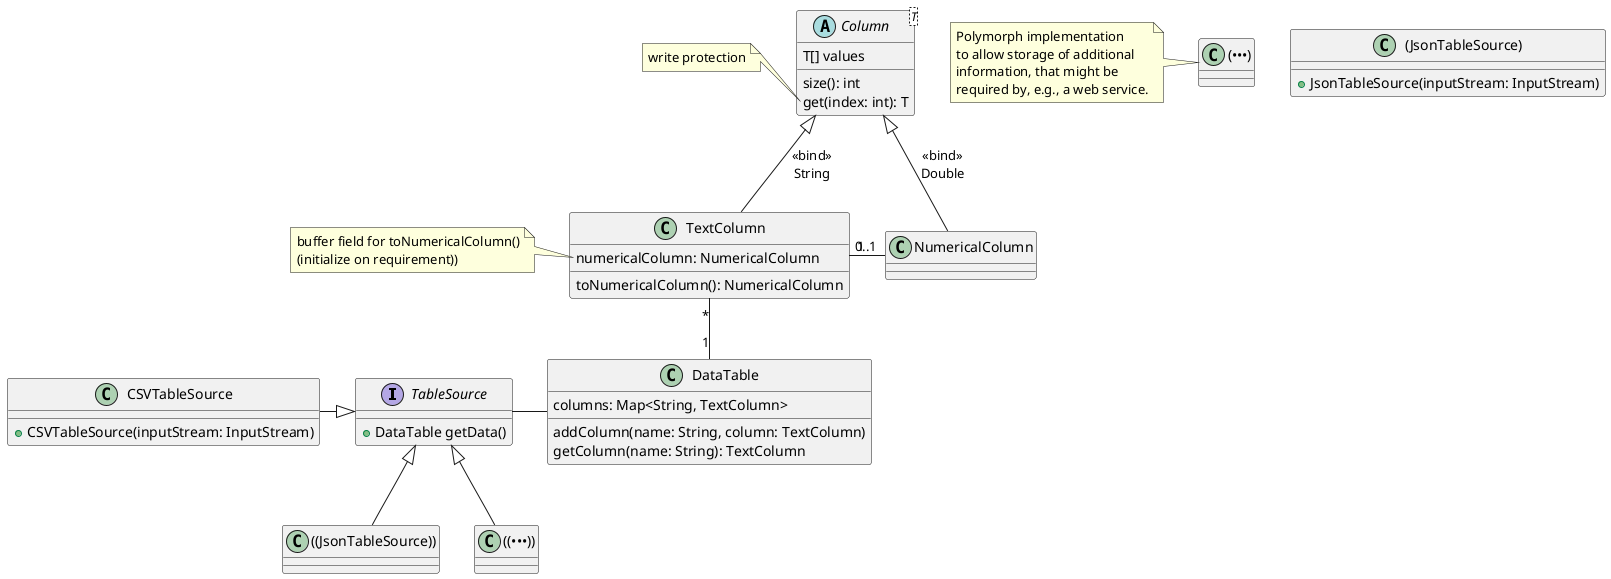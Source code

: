 @startuml

interface TableSource {

    + DataTable getData()

}

class CSVTableSource {
    + CSVTableSource(inputStream: InputStream)
}
CSVTableSource -right-|> TableSource

class "((JsonTableSource))" {
    + JsonTableSource(inputStream: InputStream)
}
"((JsonTableSource))" -up-|> TableSource

class "((•••))"

note left of "(•••)"
    Polymorph implementation
    to allow storage of additional
    information, that might be
    required by, e.g., a web service.
end note

"((•••))" -up-|> TableSource

class DataTable {
    columns: Map<String, TextColumn>
    addColumn(name: String, column: TextColumn)
    getColumn(name: String): TextColumn
}

DataTable "1"-up-"*" TextColumn

abstract class Column<T> {
    T[] values
    size(): int
    get(index: int): T
}
note left of Column::get
    write protection
end note

class TextColumn {
    numericalColumn: NumericalColumn
    toNumericalColumn(): NumericalColumn
}
note left of TextColumn::numericalColumn
    buffer field for toNumericalColumn()
    (initialize on requirement))
end note

class NumericalColumn {

}

TextColumn "1"-right-"0..1" NumericalColumn
TextColumn -up-|> Column: "<<bind>>\nString"
NumericalColumn -up-|> Column: "<<bind>>\nDouble"
DataTable -left- TableSource


@enduml